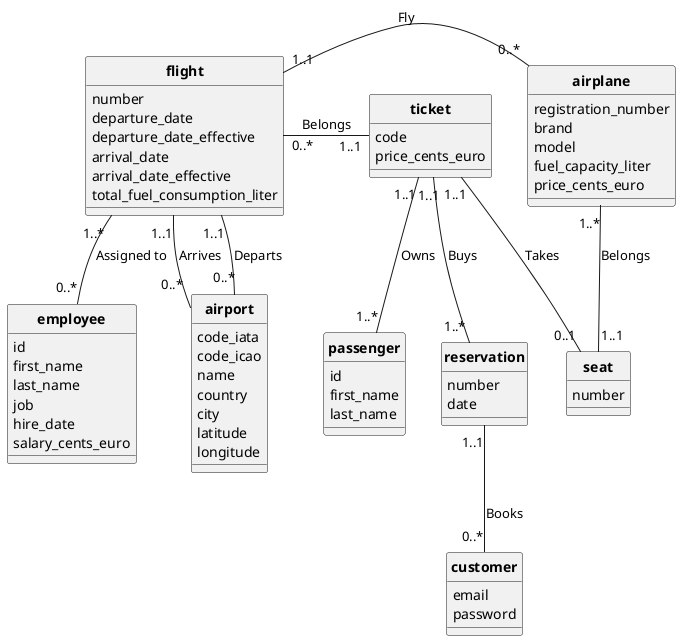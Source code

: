 @startuml MCD

skinparam style strictuml
skinparam classAttributeIconSize 0
skinparam classFontStyle Bold
hide enum methods

class flight {
  number
  departure_date
  departure_date_effective
  arrival_date
  arrival_date_effective
  total_fuel_consumption_liter
}

class airport {
  code_iata
  code_icao
  name
  country
  city
  latitude
  longitude
}

class airplane {
  registration_number
  brand
  model
  fuel_capacity_liter
  price_cents_euro
}

class employee {
  id
  first_name
  last_name
  job
  hire_date
  salary_cents_euro
}

class passenger {
  id
  first_name
  last_name
}

class ticket {
  code
  price_cents_euro
}

class customer {
  email
  password
}

class seat {
  number
}

class reservation {
  number
  date
}

airplane "0..*" -l- "1..1" flight : "Fly"
airplane "1..*" -- "1..1" seat : "Belongs"

flight "1..*" -- "0..*" employee : "Assigned to"

flight "1..1" -- "0..*" airport : "Departs"
flight "1..1" -- "0..*" airport : "Arrives"

flight "0..*" -r- "1..1" ticket : "Belongs"

ticket "1..1" -- "0..1" seat : "Takes"
ticket "1..1" -- "1..*" passenger : "Owns"
ticket "1..1" -- "1..*" reservation : "Buys"

reservation "1..1" -- "0..*" customer : "Books"

@enduml
